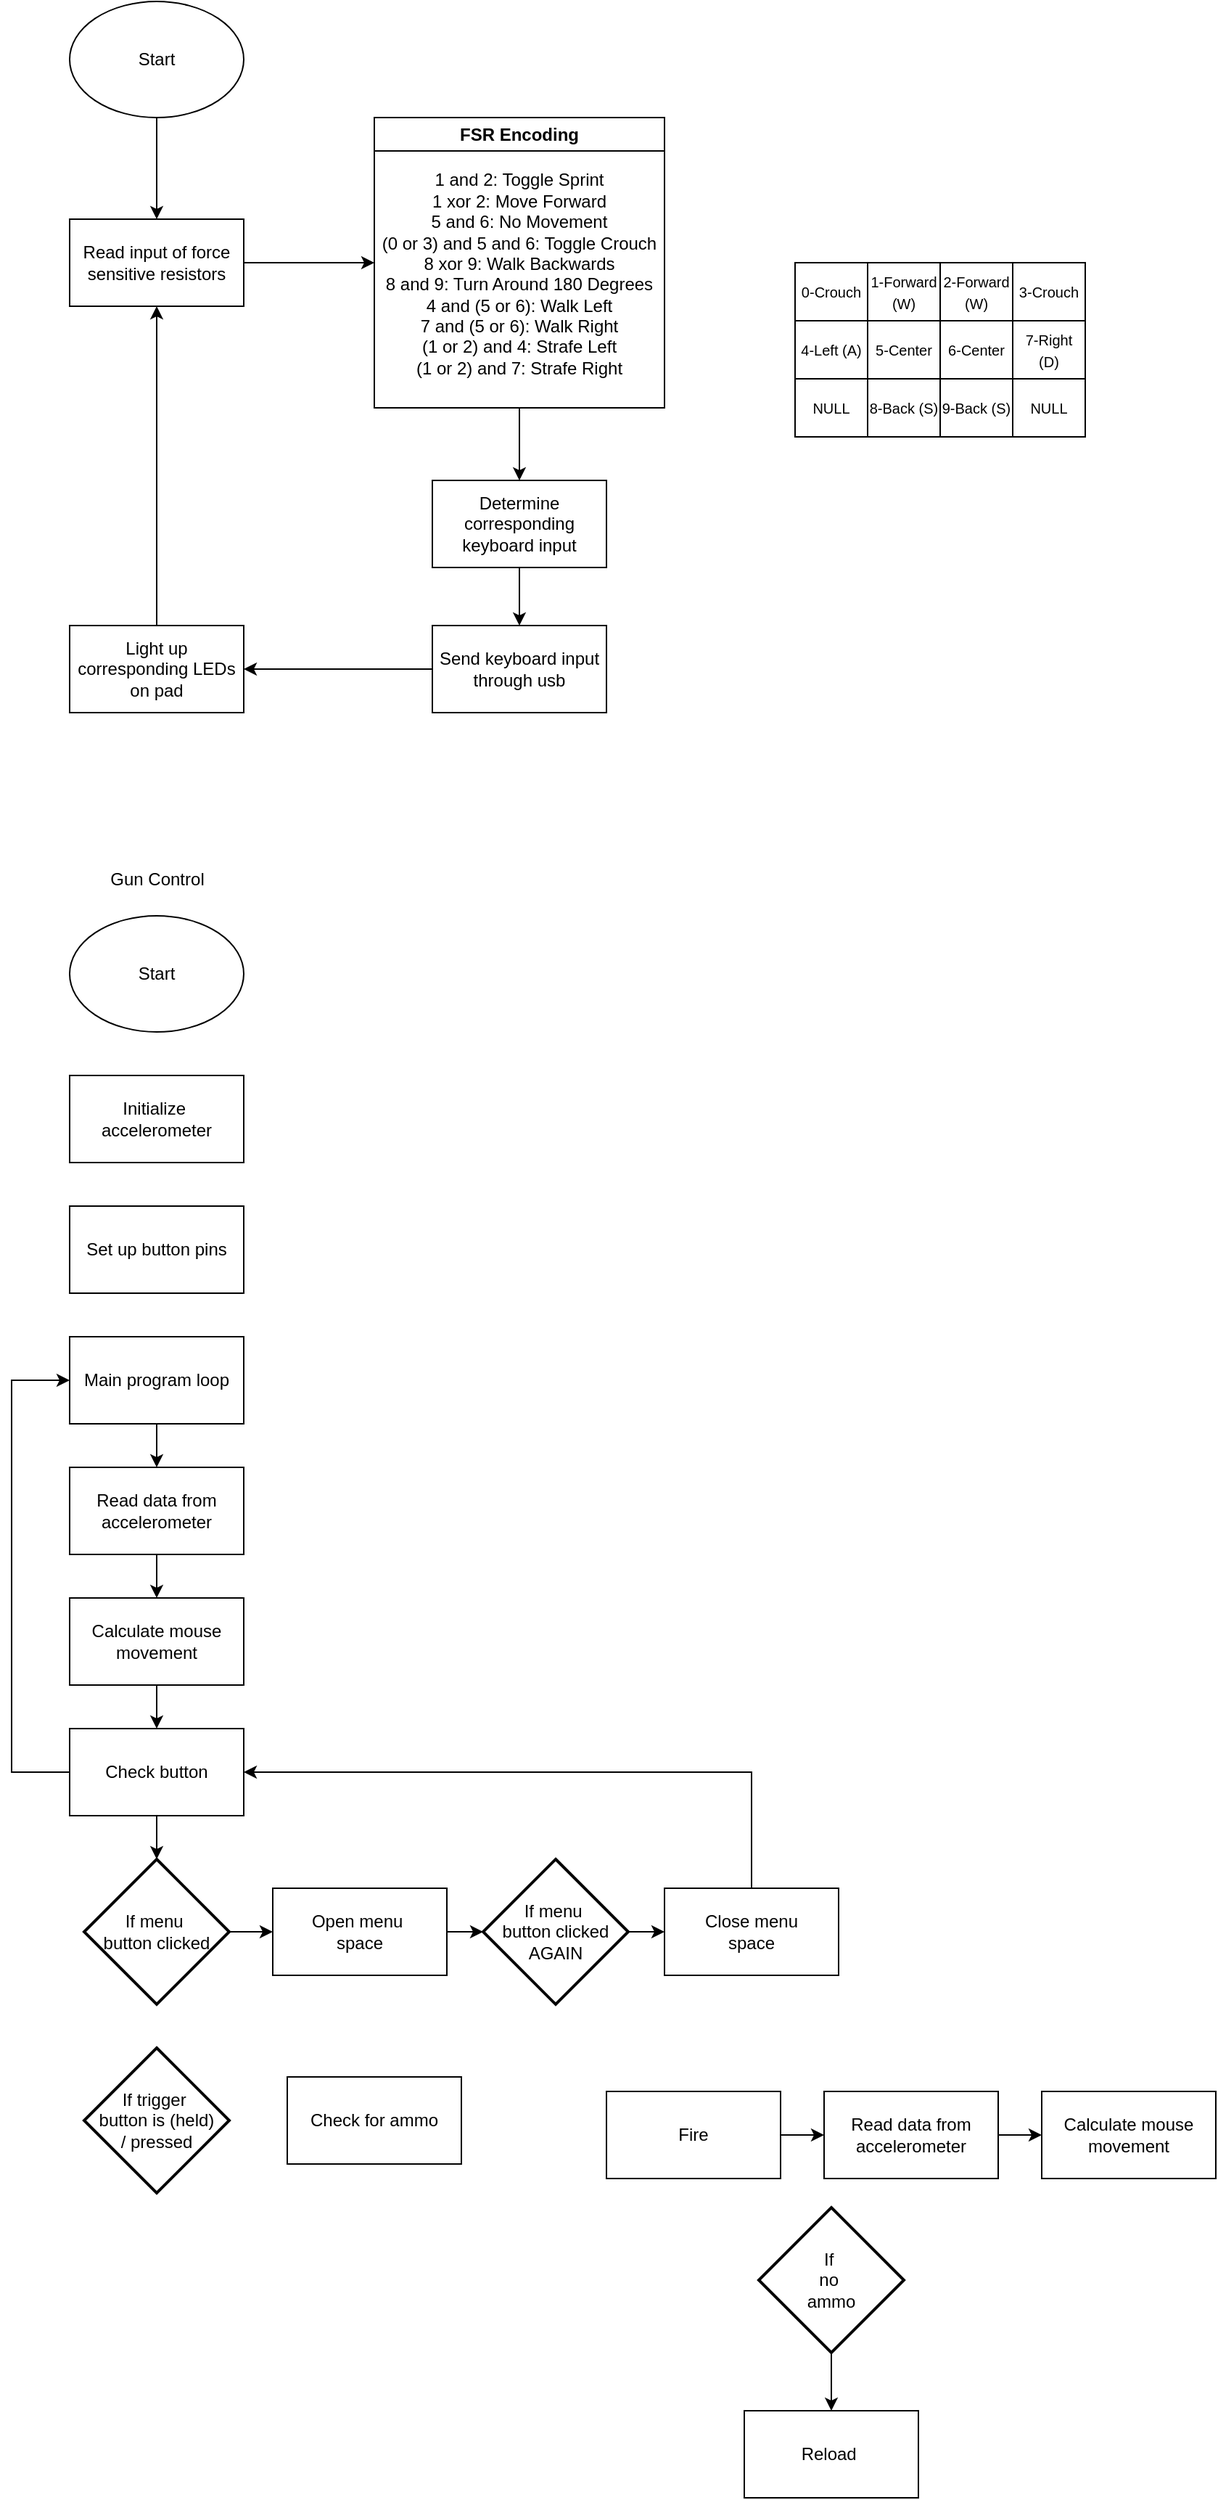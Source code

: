 <mxfile version="24.8.6">
  <diagram name="Page-1" id="ugOBHN1UPeRfj3JGBwjC">
    <mxGraphModel dx="1735" dy="1100" grid="1" gridSize="10" guides="1" tooltips="1" connect="1" arrows="1" fold="1" page="1" pageScale="1" pageWidth="850" pageHeight="1100" math="0" shadow="0">
      <root>
        <mxCell id="0" />
        <mxCell id="1" parent="0" />
        <mxCell id="znUXIphIMzQ43jXrhI__-3" style="edgeStyle=orthogonalEdgeStyle;rounded=0;orthogonalLoop=1;jettySize=auto;html=1;entryX=0.5;entryY=0;entryDx=0;entryDy=0;" parent="1" source="znUXIphIMzQ43jXrhI__-1" target="znUXIphIMzQ43jXrhI__-2" edge="1">
          <mxGeometry relative="1" as="geometry" />
        </mxCell>
        <mxCell id="znUXIphIMzQ43jXrhI__-1" value="Start" style="ellipse;whiteSpace=wrap;html=1;" parent="1" vertex="1">
          <mxGeometry x="100" y="20" width="120" height="80" as="geometry" />
        </mxCell>
        <mxCell id="znUXIphIMzQ43jXrhI__-7" style="edgeStyle=orthogonalEdgeStyle;rounded=0;orthogonalLoop=1;jettySize=auto;html=1;entryX=0;entryY=0.5;entryDx=0;entryDy=0;" parent="1" source="znUXIphIMzQ43jXrhI__-2" target="znUXIphIMzQ43jXrhI__-6" edge="1">
          <mxGeometry relative="1" as="geometry" />
        </mxCell>
        <mxCell id="znUXIphIMzQ43jXrhI__-2" value="Read input of force sensitive resistors" style="rounded=0;whiteSpace=wrap;html=1;" parent="1" vertex="1">
          <mxGeometry x="100" y="170" width="120" height="60" as="geometry" />
        </mxCell>
        <mxCell id="znUXIphIMzQ43jXrhI__-6" value="FSR Encoding" style="swimlane;whiteSpace=wrap;html=1;" parent="1" vertex="1">
          <mxGeometry x="310" y="100" width="200" height="200" as="geometry" />
        </mxCell>
        <mxCell id="znUXIphIMzQ43jXrhI__-43" value="1 and 2: Toggle Sprint&lt;br&gt;&lt;div&gt;1 xor 2: Move Forward&lt;/div&gt;&lt;div&gt;5 and 6: No Movement&lt;/div&gt;&lt;div&gt;(0 or 3) and 5 and 6: Toggle Crouch&lt;/div&gt;&lt;div&gt;8 xor 9: Walk Backwards&lt;/div&gt;&lt;div&gt;8 and 9: Turn Around 180 Degrees&lt;br&gt;&lt;/div&gt;&lt;div&gt;4 and (5 or 6): Walk Left&lt;/div&gt;&lt;div&gt;7 and (5 or 6): Walk Right&lt;/div&gt;&lt;div&gt;(1 or 2) and 4: Strafe Left&lt;/div&gt;&lt;div&gt;(1 or 2) and 7: Strafe Right&lt;br&gt;&lt;/div&gt;&lt;div&gt;&lt;br&gt;&lt;/div&gt;" style="text;html=1;align=center;verticalAlign=middle;whiteSpace=wrap;rounded=0;fontFamily=Helvetica;fontSize=12;fontColor=default;" parent="znUXIphIMzQ43jXrhI__-6" vertex="1">
          <mxGeometry y="30" width="200" height="170" as="geometry" />
        </mxCell>
        <mxCell id="znUXIphIMzQ43jXrhI__-22" value="" style="rounded=0;whiteSpace=wrap;html=1;fillColor=none;" parent="1" vertex="1">
          <mxGeometry x="600" y="200" width="200" height="120" as="geometry" />
        </mxCell>
        <mxCell id="znUXIphIMzQ43jXrhI__-23" value="" style="endArrow=none;html=1;rounded=0;exitX=0.5;exitY=1;exitDx=0;exitDy=0;entryX=0.5;entryY=0;entryDx=0;entryDy=0;" parent="1" source="znUXIphIMzQ43jXrhI__-22" target="znUXIphIMzQ43jXrhI__-22" edge="1">
          <mxGeometry width="50" height="50" relative="1" as="geometry">
            <mxPoint x="730" y="240" as="sourcePoint" />
            <mxPoint x="780" y="190" as="targetPoint" />
          </mxGeometry>
        </mxCell>
        <mxCell id="znUXIphIMzQ43jXrhI__-24" value="" style="endArrow=none;html=1;rounded=0;exitX=0;exitY=0.5;exitDx=0;exitDy=0;entryX=1;entryY=0.5;entryDx=0;entryDy=0;" parent="1" edge="1">
          <mxGeometry width="50" height="50" relative="1" as="geometry">
            <mxPoint x="600" y="240" as="sourcePoint" />
            <mxPoint x="800" y="240" as="targetPoint" />
          </mxGeometry>
        </mxCell>
        <mxCell id="znUXIphIMzQ43jXrhI__-25" value="" style="endArrow=none;html=1;rounded=0;exitX=0.75;exitY=1;exitDx=0;exitDy=0;entryX=0.75;entryY=0;entryDx=0;entryDy=0;" parent="1" source="znUXIphIMzQ43jXrhI__-22" target="znUXIphIMzQ43jXrhI__-22" edge="1">
          <mxGeometry width="50" height="50" relative="1" as="geometry">
            <mxPoint x="730" y="290" as="sourcePoint" />
            <mxPoint x="780" y="240" as="targetPoint" />
          </mxGeometry>
        </mxCell>
        <mxCell id="znUXIphIMzQ43jXrhI__-26" value="" style="endArrow=none;html=1;rounded=0;exitX=0.25;exitY=1;exitDx=0;exitDy=0;entryX=0.25;entryY=0;entryDx=0;entryDy=0;" parent="1" source="znUXIphIMzQ43jXrhI__-22" target="znUXIphIMzQ43jXrhI__-22" edge="1">
          <mxGeometry width="50" height="50" relative="1" as="geometry">
            <mxPoint x="730" y="290" as="sourcePoint" />
            <mxPoint x="780" y="240" as="targetPoint" />
          </mxGeometry>
        </mxCell>
        <mxCell id="znUXIphIMzQ43jXrhI__-27" value="" style="endArrow=none;html=1;rounded=0;exitX=0;exitY=0.75;exitDx=0;exitDy=0;entryX=1;entryY=0.75;entryDx=0;entryDy=0;" parent="1" edge="1">
          <mxGeometry width="50" height="50" relative="1" as="geometry">
            <mxPoint x="600" y="280" as="sourcePoint" />
            <mxPoint x="800" y="280" as="targetPoint" />
          </mxGeometry>
        </mxCell>
        <mxCell id="znUXIphIMzQ43jXrhI__-28" value="&lt;font style=&quot;font-size: 10px;&quot;&gt;0-Crouch&lt;/font&gt;" style="text;html=1;align=center;verticalAlign=middle;whiteSpace=wrap;rounded=0;" parent="1" vertex="1">
          <mxGeometry x="600" y="210" width="50" height="20" as="geometry" />
        </mxCell>
        <mxCell id="znUXIphIMzQ43jXrhI__-30" value="&lt;font style=&quot;font-size: 10px;&quot;&gt;3-Crouch&lt;/font&gt;" style="text;html=1;align=center;verticalAlign=middle;whiteSpace=wrap;rounded=0;" parent="1" vertex="1">
          <mxGeometry x="750" y="210" width="50" height="20" as="geometry" />
        </mxCell>
        <mxCell id="znUXIphIMzQ43jXrhI__-32" value="&lt;font style=&quot;font-size: 10px;&quot;&gt;1-Forward (W)&lt;br&gt;&lt;/font&gt;" style="text;html=1;align=center;verticalAlign=middle;whiteSpace=wrap;rounded=0;" parent="1" vertex="1">
          <mxGeometry x="650" y="210" width="50" height="20" as="geometry" />
        </mxCell>
        <mxCell id="znUXIphIMzQ43jXrhI__-33" value="&lt;font style=&quot;font-size: 10px;&quot;&gt;2-Forward (W)&lt;/font&gt;" style="text;html=1;align=center;verticalAlign=middle;whiteSpace=wrap;rounded=0;" parent="1" vertex="1">
          <mxGeometry x="700" y="210" width="50" height="20" as="geometry" />
        </mxCell>
        <mxCell id="znUXIphIMzQ43jXrhI__-34" value="&lt;font style=&quot;font-size: 10px;&quot;&gt;4-Left (A)&lt;/font&gt;" style="text;html=1;align=center;verticalAlign=middle;whiteSpace=wrap;rounded=0;" parent="1" vertex="1">
          <mxGeometry x="600" y="250" width="50" height="20" as="geometry" />
        </mxCell>
        <mxCell id="znUXIphIMzQ43jXrhI__-35" value="&lt;font style=&quot;font-size: 10px;&quot;&gt;5-Center&lt;/font&gt;" style="text;html=1;align=center;verticalAlign=middle;whiteSpace=wrap;rounded=0;" parent="1" vertex="1">
          <mxGeometry x="650" y="250" width="50" height="20" as="geometry" />
        </mxCell>
        <mxCell id="znUXIphIMzQ43jXrhI__-36" value="&lt;font style=&quot;font-size: 10px;&quot;&gt;6-Center&lt;/font&gt;" style="text;html=1;align=center;verticalAlign=middle;whiteSpace=wrap;rounded=0;" parent="1" vertex="1">
          <mxGeometry x="700" y="250" width="50" height="20" as="geometry" />
        </mxCell>
        <mxCell id="znUXIphIMzQ43jXrhI__-37" value="&lt;font style=&quot;font-size: 10px;&quot;&gt;7-Right (D)&lt;/font&gt;" style="text;html=1;align=center;verticalAlign=middle;whiteSpace=wrap;rounded=0;" parent="1" vertex="1">
          <mxGeometry x="750" y="250" width="50" height="20" as="geometry" />
        </mxCell>
        <mxCell id="znUXIphIMzQ43jXrhI__-38" value="&lt;font style=&quot;font-size: 10px;&quot;&gt;NULL&lt;/font&gt;" style="text;html=1;align=center;verticalAlign=middle;whiteSpace=wrap;rounded=0;" parent="1" vertex="1">
          <mxGeometry x="600" y="290" width="50" height="20" as="geometry" />
        </mxCell>
        <mxCell id="znUXIphIMzQ43jXrhI__-39" value="&lt;font style=&quot;font-size: 10px;&quot;&gt;8-Back (S)&lt;/font&gt;" style="text;html=1;align=center;verticalAlign=middle;whiteSpace=wrap;rounded=0;fontFamily=Helvetica;fontSize=12;fontColor=default;" parent="1" vertex="1">
          <mxGeometry x="650" y="285" width="50" height="30" as="geometry" />
        </mxCell>
        <mxCell id="znUXIphIMzQ43jXrhI__-40" value="&lt;font style=&quot;font-size: 10px;&quot;&gt;9-Back (S)&lt;br&gt;&lt;/font&gt;" style="text;html=1;align=center;verticalAlign=middle;whiteSpace=wrap;rounded=0;" parent="1" vertex="1">
          <mxGeometry x="700" y="290" width="50" height="20" as="geometry" />
        </mxCell>
        <mxCell id="znUXIphIMzQ43jXrhI__-42" value="&lt;font style=&quot;font-size: 10px;&quot;&gt;NULL&lt;/font&gt;" style="text;html=1;align=center;verticalAlign=middle;whiteSpace=wrap;rounded=0;" parent="1" vertex="1">
          <mxGeometry x="750" y="290" width="50" height="20" as="geometry" />
        </mxCell>
        <mxCell id="znUXIphIMzQ43jXrhI__-47" style="edgeStyle=orthogonalEdgeStyle;rounded=0;orthogonalLoop=1;jettySize=auto;html=1;entryX=0.5;entryY=0;entryDx=0;entryDy=0;fontFamily=Helvetica;fontSize=12;fontColor=default;" parent="1" source="znUXIphIMzQ43jXrhI__-44" target="znUXIphIMzQ43jXrhI__-46" edge="1">
          <mxGeometry relative="1" as="geometry" />
        </mxCell>
        <mxCell id="znUXIphIMzQ43jXrhI__-44" value="Determine corresponding keyboard input" style="rounded=0;whiteSpace=wrap;html=1;align=center;verticalAlign=middle;fontFamily=Helvetica;fontSize=12;fontColor=default;fillColor=none;gradientColor=none;" parent="1" vertex="1">
          <mxGeometry x="350" y="350" width="120" height="60" as="geometry" />
        </mxCell>
        <mxCell id="znUXIphIMzQ43jXrhI__-45" style="edgeStyle=orthogonalEdgeStyle;rounded=0;orthogonalLoop=1;jettySize=auto;html=1;entryX=0.5;entryY=0;entryDx=0;entryDy=0;fontFamily=Helvetica;fontSize=12;fontColor=default;" parent="1" source="znUXIphIMzQ43jXrhI__-43" target="znUXIphIMzQ43jXrhI__-44" edge="1">
          <mxGeometry relative="1" as="geometry" />
        </mxCell>
        <mxCell id="znUXIphIMzQ43jXrhI__-50" style="edgeStyle=orthogonalEdgeStyle;rounded=0;orthogonalLoop=1;jettySize=auto;html=1;entryX=1;entryY=0.5;entryDx=0;entryDy=0;fontFamily=Helvetica;fontSize=12;fontColor=default;" parent="1" source="znUXIphIMzQ43jXrhI__-46" target="znUXIphIMzQ43jXrhI__-49" edge="1">
          <mxGeometry relative="1" as="geometry" />
        </mxCell>
        <mxCell id="znUXIphIMzQ43jXrhI__-46" value="Send keyboard input through usb" style="rounded=0;whiteSpace=wrap;html=1;align=center;verticalAlign=middle;fontFamily=Helvetica;fontSize=12;fontColor=default;fillColor=none;gradientColor=none;" parent="1" vertex="1">
          <mxGeometry x="350" y="450" width="120" height="60" as="geometry" />
        </mxCell>
        <mxCell id="znUXIphIMzQ43jXrhI__-51" style="edgeStyle=orthogonalEdgeStyle;rounded=0;orthogonalLoop=1;jettySize=auto;html=1;entryX=0.5;entryY=1;entryDx=0;entryDy=0;fontFamily=Helvetica;fontSize=12;fontColor=default;" parent="1" source="znUXIphIMzQ43jXrhI__-49" target="znUXIphIMzQ43jXrhI__-2" edge="1">
          <mxGeometry relative="1" as="geometry" />
        </mxCell>
        <mxCell id="znUXIphIMzQ43jXrhI__-49" value="Light up corresponding LEDs on pad" style="rounded=0;whiteSpace=wrap;html=1;align=center;verticalAlign=middle;fontFamily=Helvetica;fontSize=12;fontColor=default;fillColor=none;gradientColor=none;" parent="1" vertex="1">
          <mxGeometry x="100" y="450" width="120" height="60" as="geometry" />
        </mxCell>
        <mxCell id="wF0RQOkx4R9PMtmohDRf-3" value="Start" style="ellipse;whiteSpace=wrap;html=1;" vertex="1" parent="1">
          <mxGeometry x="100" y="650" width="120" height="80" as="geometry" />
        </mxCell>
        <mxCell id="wF0RQOkx4R9PMtmohDRf-4" value="Initialize&amp;nbsp;&lt;div&gt;accelerometer&lt;/div&gt;" style="rounded=0;whiteSpace=wrap;html=1;" vertex="1" parent="1">
          <mxGeometry x="100" y="760" width="120" height="60" as="geometry" />
        </mxCell>
        <mxCell id="wF0RQOkx4R9PMtmohDRf-6" value="Gun Control" style="text;html=1;align=center;verticalAlign=middle;resizable=0;points=[];autosize=1;strokeColor=none;fillColor=none;" vertex="1" parent="1">
          <mxGeometry x="115" y="610" width="90" height="30" as="geometry" />
        </mxCell>
        <mxCell id="wF0RQOkx4R9PMtmohDRf-7" value="Set up&amp;nbsp;&lt;span style=&quot;background-color: initial;&quot;&gt;button pins&lt;/span&gt;" style="rounded=0;whiteSpace=wrap;html=1;" vertex="1" parent="1">
          <mxGeometry x="100" y="850" width="120" height="60" as="geometry" />
        </mxCell>
        <mxCell id="wF0RQOkx4R9PMtmohDRf-19" style="edgeStyle=orthogonalEdgeStyle;rounded=0;orthogonalLoop=1;jettySize=auto;html=1;entryX=0.5;entryY=0;entryDx=0;entryDy=0;" edge="1" parent="1" source="wF0RQOkx4R9PMtmohDRf-14" target="wF0RQOkx4R9PMtmohDRf-15">
          <mxGeometry relative="1" as="geometry" />
        </mxCell>
        <mxCell id="wF0RQOkx4R9PMtmohDRf-14" value="Main program loop" style="rounded=0;whiteSpace=wrap;html=1;" vertex="1" parent="1">
          <mxGeometry x="100" y="940" width="120" height="60" as="geometry" />
        </mxCell>
        <mxCell id="wF0RQOkx4R9PMtmohDRf-20" style="edgeStyle=orthogonalEdgeStyle;rounded=0;orthogonalLoop=1;jettySize=auto;html=1;entryX=0.5;entryY=0;entryDx=0;entryDy=0;" edge="1" parent="1" source="wF0RQOkx4R9PMtmohDRf-15" target="wF0RQOkx4R9PMtmohDRf-16">
          <mxGeometry relative="1" as="geometry" />
        </mxCell>
        <mxCell id="wF0RQOkx4R9PMtmohDRf-15" value="Read&amp;nbsp;&lt;span style=&quot;background-color: initial;&quot;&gt;data from accelerometer&lt;/span&gt;" style="rounded=0;whiteSpace=wrap;html=1;" vertex="1" parent="1">
          <mxGeometry x="100" y="1030" width="120" height="60" as="geometry" />
        </mxCell>
        <mxCell id="wF0RQOkx4R9PMtmohDRf-21" style="edgeStyle=orthogonalEdgeStyle;rounded=0;orthogonalLoop=1;jettySize=auto;html=1;entryX=0.5;entryY=0;entryDx=0;entryDy=0;" edge="1" parent="1" source="wF0RQOkx4R9PMtmohDRf-16" target="wF0RQOkx4R9PMtmohDRf-17">
          <mxGeometry relative="1" as="geometry" />
        </mxCell>
        <mxCell id="wF0RQOkx4R9PMtmohDRf-16" value="Calculate mouse movement" style="rounded=0;whiteSpace=wrap;html=1;" vertex="1" parent="1">
          <mxGeometry x="100" y="1120" width="120" height="60" as="geometry" />
        </mxCell>
        <mxCell id="wF0RQOkx4R9PMtmohDRf-18" style="edgeStyle=orthogonalEdgeStyle;rounded=0;orthogonalLoop=1;jettySize=auto;html=1;entryX=0;entryY=0.5;entryDx=0;entryDy=0;" edge="1" parent="1" source="wF0RQOkx4R9PMtmohDRf-17" target="wF0RQOkx4R9PMtmohDRf-14">
          <mxGeometry relative="1" as="geometry">
            <Array as="points">
              <mxPoint x="60" y="1240" />
              <mxPoint x="60" y="970" />
            </Array>
          </mxGeometry>
        </mxCell>
        <mxCell id="wF0RQOkx4R9PMtmohDRf-17" value="Check button" style="rounded=0;whiteSpace=wrap;html=1;" vertex="1" parent="1">
          <mxGeometry x="100" y="1210" width="120" height="60" as="geometry" />
        </mxCell>
        <mxCell id="wF0RQOkx4R9PMtmohDRf-22" value="If trigger&amp;nbsp;&lt;div&gt;button is (held)&lt;/div&gt;&lt;div&gt;&lt;span style=&quot;background-color: initial;&quot;&gt;/ pressed&lt;/span&gt;&lt;/div&gt;" style="strokeWidth=2;html=1;shape=mxgraph.flowchart.decision;whiteSpace=wrap;" vertex="1" parent="1">
          <mxGeometry x="110" y="1430" width="100" height="100" as="geometry" />
        </mxCell>
        <mxCell id="wF0RQOkx4R9PMtmohDRf-35" style="edgeStyle=orthogonalEdgeStyle;rounded=0;orthogonalLoop=1;jettySize=auto;html=1;entryX=0;entryY=0.5;entryDx=0;entryDy=0;" edge="1" parent="1" source="wF0RQOkx4R9PMtmohDRf-23" target="wF0RQOkx4R9PMtmohDRf-34">
          <mxGeometry relative="1" as="geometry" />
        </mxCell>
        <mxCell id="wF0RQOkx4R9PMtmohDRf-23" value="Fire" style="rounded=0;whiteSpace=wrap;html=1;" vertex="1" parent="1">
          <mxGeometry x="470" y="1460" width="120" height="60" as="geometry" />
        </mxCell>
        <mxCell id="wF0RQOkx4R9PMtmohDRf-29" style="edgeStyle=orthogonalEdgeStyle;rounded=0;orthogonalLoop=1;jettySize=auto;html=1;entryX=0;entryY=0.5;entryDx=0;entryDy=0;" edge="1" parent="1" source="wF0RQOkx4R9PMtmohDRf-25" target="wF0RQOkx4R9PMtmohDRf-26">
          <mxGeometry relative="1" as="geometry" />
        </mxCell>
        <mxCell id="wF0RQOkx4R9PMtmohDRf-25" value="If menu&amp;nbsp;&lt;div&gt;button&amp;nbsp;&lt;span style=&quot;background-color: initial;&quot;&gt;clicked&lt;/span&gt;&lt;/div&gt;" style="strokeWidth=2;html=1;shape=mxgraph.flowchart.decision;whiteSpace=wrap;" vertex="1" parent="1">
          <mxGeometry x="110" y="1300" width="100" height="100" as="geometry" />
        </mxCell>
        <mxCell id="wF0RQOkx4R9PMtmohDRf-26" value="Open menu&amp;nbsp;&lt;div&gt;space&lt;/div&gt;" style="rounded=0;whiteSpace=wrap;html=1;" vertex="1" parent="1">
          <mxGeometry x="240" y="1320" width="120" height="60" as="geometry" />
        </mxCell>
        <mxCell id="wF0RQOkx4R9PMtmohDRf-31" style="edgeStyle=orthogonalEdgeStyle;rounded=0;orthogonalLoop=1;jettySize=auto;html=1;entryX=0;entryY=0.5;entryDx=0;entryDy=0;" edge="1" parent="1" source="wF0RQOkx4R9PMtmohDRf-27" target="wF0RQOkx4R9PMtmohDRf-28">
          <mxGeometry relative="1" as="geometry" />
        </mxCell>
        <mxCell id="wF0RQOkx4R9PMtmohDRf-27" value="If menu&amp;nbsp;&lt;div&gt;button&amp;nbsp;&lt;span style=&quot;background-color: initial;&quot;&gt;clicked&lt;/span&gt;&lt;/div&gt;&lt;div&gt;AGAIN&lt;/div&gt;" style="strokeWidth=2;html=1;shape=mxgraph.flowchart.decision;whiteSpace=wrap;" vertex="1" parent="1">
          <mxGeometry x="385" y="1300" width="100" height="100" as="geometry" />
        </mxCell>
        <mxCell id="wF0RQOkx4R9PMtmohDRf-33" style="edgeStyle=orthogonalEdgeStyle;rounded=0;orthogonalLoop=1;jettySize=auto;html=1;entryX=1;entryY=0.5;entryDx=0;entryDy=0;" edge="1" parent="1" source="wF0RQOkx4R9PMtmohDRf-28" target="wF0RQOkx4R9PMtmohDRf-17">
          <mxGeometry relative="1" as="geometry">
            <Array as="points">
              <mxPoint x="570" y="1240" />
            </Array>
          </mxGeometry>
        </mxCell>
        <mxCell id="wF0RQOkx4R9PMtmohDRf-28" value="Close menu&lt;div&gt;space&lt;/div&gt;" style="rounded=0;whiteSpace=wrap;html=1;" vertex="1" parent="1">
          <mxGeometry x="510" y="1320" width="120" height="60" as="geometry" />
        </mxCell>
        <mxCell id="wF0RQOkx4R9PMtmohDRf-30" style="edgeStyle=orthogonalEdgeStyle;rounded=0;orthogonalLoop=1;jettySize=auto;html=1;entryX=0;entryY=0.5;entryDx=0;entryDy=0;entryPerimeter=0;" edge="1" parent="1" source="wF0RQOkx4R9PMtmohDRf-26" target="wF0RQOkx4R9PMtmohDRf-27">
          <mxGeometry relative="1" as="geometry" />
        </mxCell>
        <mxCell id="wF0RQOkx4R9PMtmohDRf-32" style="edgeStyle=orthogonalEdgeStyle;rounded=0;orthogonalLoop=1;jettySize=auto;html=1;entryX=0.5;entryY=0;entryDx=0;entryDy=0;entryPerimeter=0;" edge="1" parent="1" source="wF0RQOkx4R9PMtmohDRf-17" target="wF0RQOkx4R9PMtmohDRf-25">
          <mxGeometry relative="1" as="geometry" />
        </mxCell>
        <mxCell id="wF0RQOkx4R9PMtmohDRf-38" style="edgeStyle=orthogonalEdgeStyle;rounded=0;orthogonalLoop=1;jettySize=auto;html=1;entryX=0;entryY=0.5;entryDx=0;entryDy=0;" edge="1" parent="1" source="wF0RQOkx4R9PMtmohDRf-34" target="wF0RQOkx4R9PMtmohDRf-36">
          <mxGeometry relative="1" as="geometry" />
        </mxCell>
        <mxCell id="wF0RQOkx4R9PMtmohDRf-34" value="Read&amp;nbsp;&lt;span style=&quot;background-color: initial;&quot;&gt;data from accelerometer&lt;/span&gt;" style="rounded=0;whiteSpace=wrap;html=1;" vertex="1" parent="1">
          <mxGeometry x="620" y="1460" width="120" height="60" as="geometry" />
        </mxCell>
        <mxCell id="wF0RQOkx4R9PMtmohDRf-36" value="Calculate mouse movement" style="rounded=0;whiteSpace=wrap;html=1;" vertex="1" parent="1">
          <mxGeometry x="770" y="1460" width="120" height="60" as="geometry" />
        </mxCell>
        <mxCell id="wF0RQOkx4R9PMtmohDRf-43" style="edgeStyle=orthogonalEdgeStyle;rounded=0;orthogonalLoop=1;jettySize=auto;html=1;entryX=0.5;entryY=0;entryDx=0;entryDy=0;" edge="1" parent="1" source="wF0RQOkx4R9PMtmohDRf-39" target="wF0RQOkx4R9PMtmohDRf-40">
          <mxGeometry relative="1" as="geometry" />
        </mxCell>
        <mxCell id="wF0RQOkx4R9PMtmohDRf-39" value="If&amp;nbsp;&lt;div&gt;no&amp;nbsp;&lt;/div&gt;&lt;div&gt;ammo&lt;/div&gt;" style="strokeWidth=2;html=1;shape=mxgraph.flowchart.decision;whiteSpace=wrap;" vertex="1" parent="1">
          <mxGeometry x="575" y="1540" width="100" height="100" as="geometry" />
        </mxCell>
        <mxCell id="wF0RQOkx4R9PMtmohDRf-40" value="Reload&amp;nbsp;" style="rounded=0;whiteSpace=wrap;html=1;" vertex="1" parent="1">
          <mxGeometry x="565" y="1680" width="120" height="60" as="geometry" />
        </mxCell>
        <mxCell id="wF0RQOkx4R9PMtmohDRf-44" value="Check for ammo" style="rounded=0;whiteSpace=wrap;html=1;" vertex="1" parent="1">
          <mxGeometry x="250" y="1450" width="120" height="60" as="geometry" />
        </mxCell>
      </root>
    </mxGraphModel>
  </diagram>
</mxfile>
